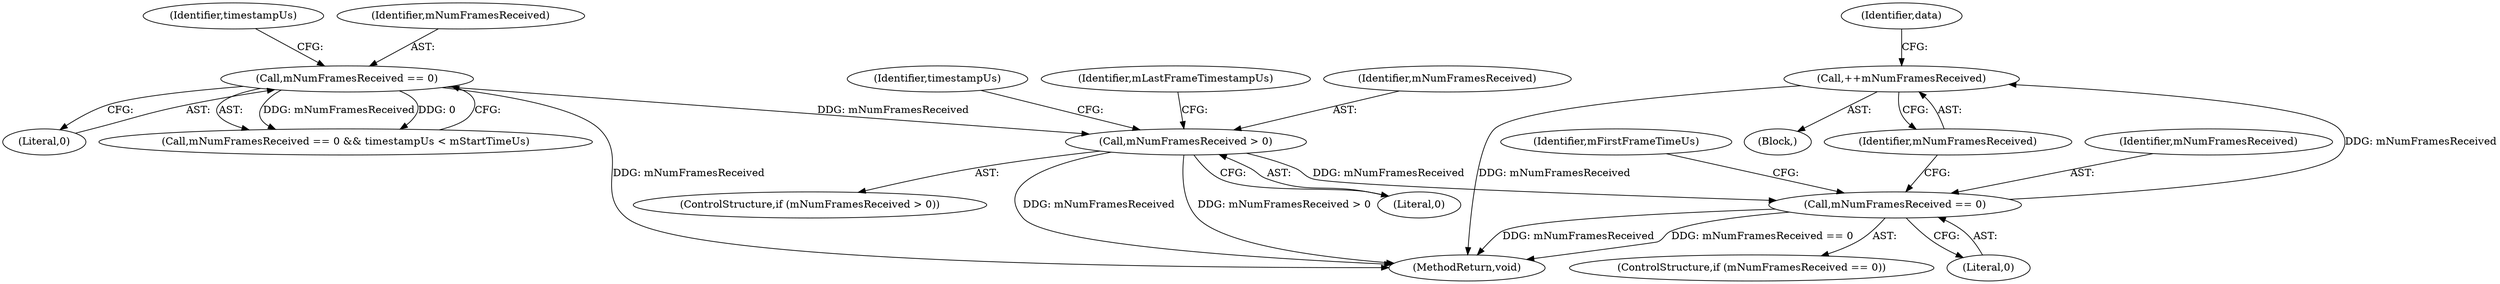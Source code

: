 digraph "0_Android_1f24c730ab6ca5aff1e3137b340b8aeaeda4bdbc@API" {
"1000201" [label="(Call,++mNumFramesReceived)"];
"1000176" [label="(Call,mNumFramesReceived == 0)"];
"1000143" [label="(Call,mNumFramesReceived > 0)"];
"1000117" [label="(Call,mNumFramesReceived == 0)"];
"1000175" [label="(ControlStructure,if (mNumFramesReceived == 0))"];
"1000177" [label="(Identifier,mNumFramesReceived)"];
"1000143" [label="(Call,mNumFramesReceived > 0)"];
"1000206" [label="(Identifier,data)"];
"1000117" [label="(Call,mNumFramesReceived == 0)"];
"1000142" [label="(ControlStructure,if (mNumFramesReceived > 0))"];
"1000119" [label="(Literal,0)"];
"1000118" [label="(Identifier,mNumFramesReceived)"];
"1000178" [label="(Literal,0)"];
"1000202" [label="(Identifier,mNumFramesReceived)"];
"1000149" [label="(Identifier,timestampUs)"];
"1000116" [label="(Call,mNumFramesReceived == 0 && timestampUs < mStartTimeUs)"];
"1000201" [label="(Call,++mNumFramesReceived)"];
"1000226" [label="(MethodReturn,void)"];
"1000176" [label="(Call,mNumFramesReceived == 0)"];
"1000145" [label="(Literal,0)"];
"1000173" [label="(Identifier,mLastFrameTimestampUs)"];
"1000105" [label="(Block,)"];
"1000121" [label="(Identifier,timestampUs)"];
"1000181" [label="(Identifier,mFirstFrameTimeUs)"];
"1000144" [label="(Identifier,mNumFramesReceived)"];
"1000201" -> "1000105"  [label="AST: "];
"1000201" -> "1000202"  [label="CFG: "];
"1000202" -> "1000201"  [label="AST: "];
"1000206" -> "1000201"  [label="CFG: "];
"1000201" -> "1000226"  [label="DDG: mNumFramesReceived"];
"1000176" -> "1000201"  [label="DDG: mNumFramesReceived"];
"1000176" -> "1000175"  [label="AST: "];
"1000176" -> "1000178"  [label="CFG: "];
"1000177" -> "1000176"  [label="AST: "];
"1000178" -> "1000176"  [label="AST: "];
"1000181" -> "1000176"  [label="CFG: "];
"1000202" -> "1000176"  [label="CFG: "];
"1000176" -> "1000226"  [label="DDG: mNumFramesReceived == 0"];
"1000176" -> "1000226"  [label="DDG: mNumFramesReceived"];
"1000143" -> "1000176"  [label="DDG: mNumFramesReceived"];
"1000143" -> "1000142"  [label="AST: "];
"1000143" -> "1000145"  [label="CFG: "];
"1000144" -> "1000143"  [label="AST: "];
"1000145" -> "1000143"  [label="AST: "];
"1000149" -> "1000143"  [label="CFG: "];
"1000173" -> "1000143"  [label="CFG: "];
"1000143" -> "1000226"  [label="DDG: mNumFramesReceived"];
"1000143" -> "1000226"  [label="DDG: mNumFramesReceived > 0"];
"1000117" -> "1000143"  [label="DDG: mNumFramesReceived"];
"1000117" -> "1000116"  [label="AST: "];
"1000117" -> "1000119"  [label="CFG: "];
"1000118" -> "1000117"  [label="AST: "];
"1000119" -> "1000117"  [label="AST: "];
"1000121" -> "1000117"  [label="CFG: "];
"1000116" -> "1000117"  [label="CFG: "];
"1000117" -> "1000226"  [label="DDG: mNumFramesReceived"];
"1000117" -> "1000116"  [label="DDG: mNumFramesReceived"];
"1000117" -> "1000116"  [label="DDG: 0"];
}
